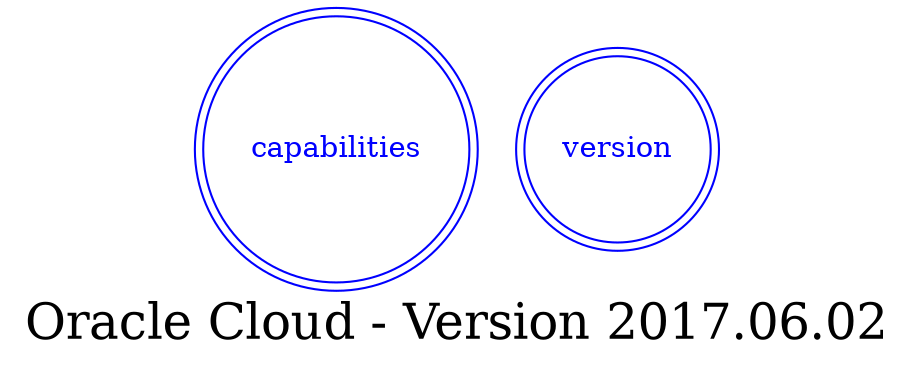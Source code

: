 digraph LexiconGraph {
graph[label="Oracle Cloud - Version 2017.06.02", fontsize=24]
splines=true
"capabilities" [color=blue, fontcolor=blue, shape=doublecircle]
"version" [color=blue, fontcolor=blue, shape=doublecircle]
}
